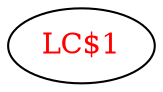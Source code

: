 digraph dependencyGraph {
 concentrate=true;
 ranksep="2.0";
 rankdir="LR"; 
 splines="ortho";
"LC$1" [fontcolor="red"];
}